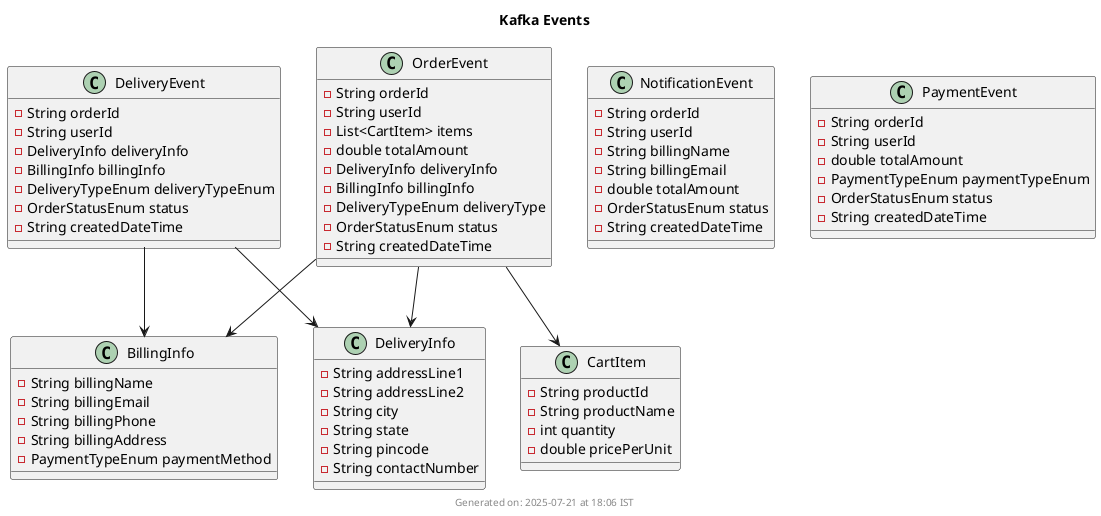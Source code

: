 @startuml

title Kafka Events

footer Generated on: 2025-07-21 at 18:06 IST

class OrderEvent {
    -  String orderId
    -  String userId
    -  List<CartItem> items
    -  double totalAmount
    -  DeliveryInfo deliveryInfo
    -  BillingInfo billingInfo
    -  DeliveryTypeEnum deliveryType
    -  OrderStatusEnum status
    -  String createdDateTime
}

class NotificationEvent {
    - String orderId
    - String userId
    - String billingName
    - String billingEmail
    - double totalAmount
    - OrderStatusEnum status
    - String createdDateTime
}

class DeliveryEvent {
    -  String orderId
    -  String userId
    -  DeliveryInfo deliveryInfo
    -  BillingInfo billingInfo
    -  DeliveryTypeEnum deliveryTypeEnum
    -  OrderStatusEnum status
    -  String createdDateTime
}

class PaymentEvent {
    -  String orderId
    -  String userId
    -  double totalAmount
    -  PaymentTypeEnum paymentTypeEnum
    -  OrderStatusEnum status
    -  String createdDateTime
}

class DeliveryInfo {
  - String addressLine1
  - String addressLine2
  - String city
  - String state
  - String pincode
  - String contactNumber
}

class BillingInfo {
  - String billingName
  - String billingEmail
  - String billingPhone
  - String billingAddress
  - PaymentTypeEnum paymentMethod
}

class CartItem {
  - String productId
  - String productName
  - int quantity
  - double pricePerUnit
}

OrderEvent --> DeliveryInfo
OrderEvent --> BillingInfo
OrderEvent --> CartItem
DeliveryEvent --> DeliveryInfo
DeliveryEvent --> BillingInfo



@enduml